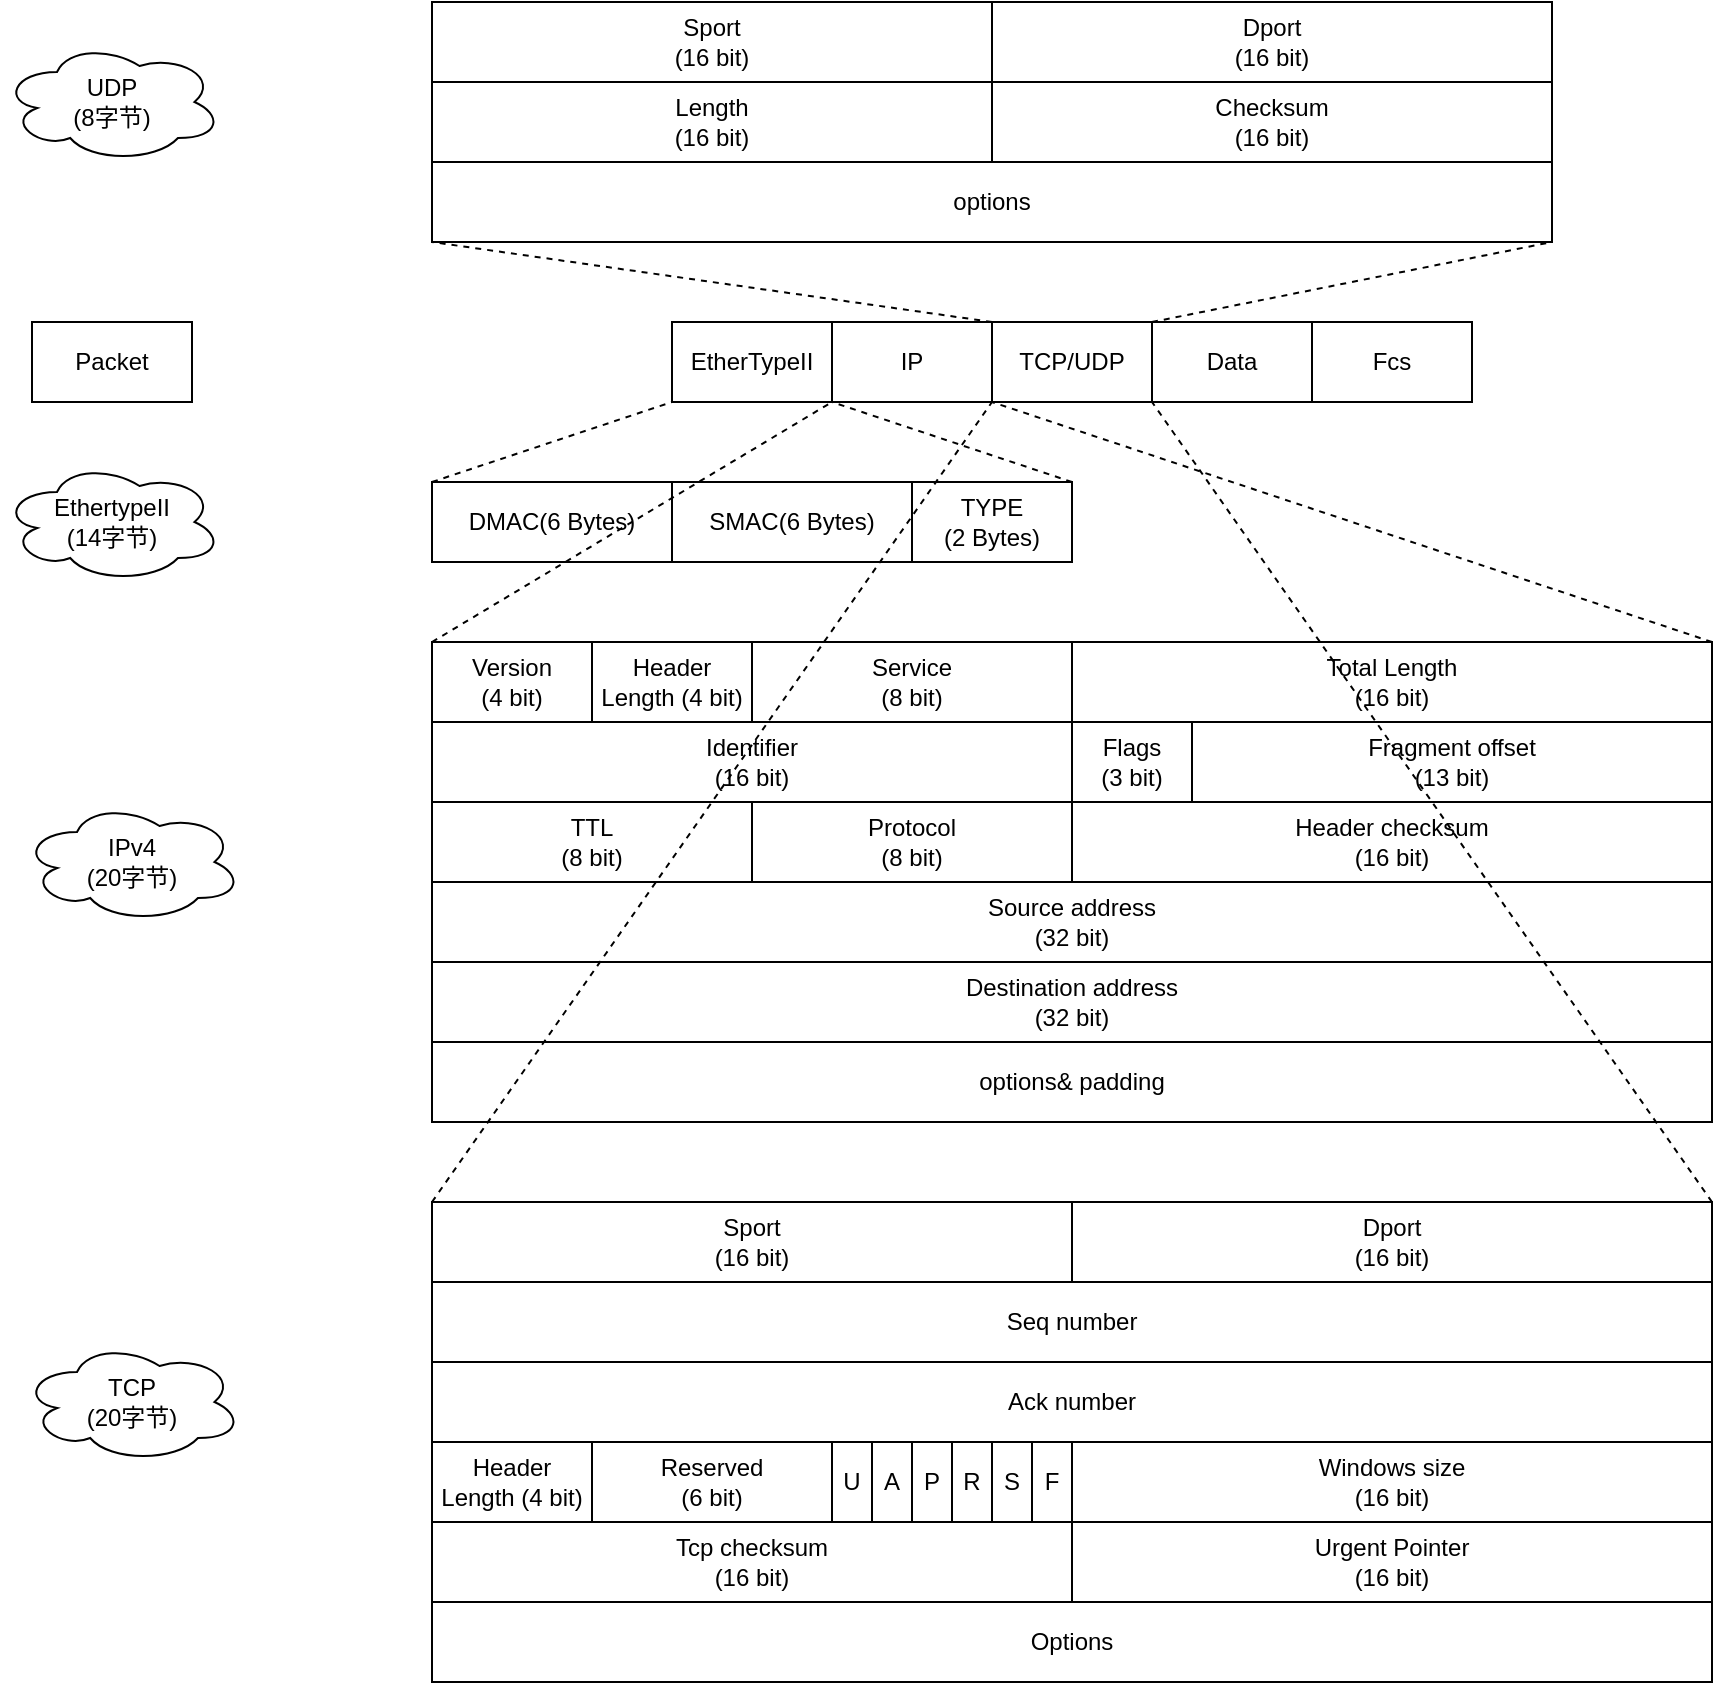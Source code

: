 <mxfile version="14.8.0" type="github">
  <diagram id="he4ku6HNH6bYY_5namSi" name="Page-1">
    <mxGraphModel dx="2449" dy="1949" grid="1" gridSize="10" guides="1" tooltips="1" connect="1" arrows="1" fold="1" page="1" pageScale="1" pageWidth="827" pageHeight="1169" math="0" shadow="0">
      <root>
        <mxCell id="0" />
        <mxCell id="1" parent="0" />
        <mxCell id="I8vq6NphpMXoJyYxVrRD-1" value="DMAC(6 Bytes)" style="rounded=0;whiteSpace=wrap;html=1;" vertex="1" parent="1">
          <mxGeometry x="-240" y="200" width="120" height="40" as="geometry" />
        </mxCell>
        <mxCell id="I8vq6NphpMXoJyYxVrRD-2" value="SMAC(6 Bytes)" style="rounded=0;whiteSpace=wrap;html=1;" vertex="1" parent="1">
          <mxGeometry x="-120" y="200" width="120" height="40" as="geometry" />
        </mxCell>
        <mxCell id="I8vq6NphpMXoJyYxVrRD-5" value="TYPE&lt;br&gt;(2 Bytes)" style="rounded=0;whiteSpace=wrap;html=1;" vertex="1" parent="1">
          <mxGeometry y="200" width="80" height="40" as="geometry" />
        </mxCell>
        <mxCell id="I8vq6NphpMXoJyYxVrRD-7" value="EthertypeII&lt;br&gt;(14字节)" style="ellipse;shape=cloud;whiteSpace=wrap;html=1;" vertex="1" parent="1">
          <mxGeometry x="-455" y="190" width="110" height="60" as="geometry" />
        </mxCell>
        <mxCell id="I8vq6NphpMXoJyYxVrRD-8" value="Packet" style="rounded=0;whiteSpace=wrap;html=1;" vertex="1" parent="1">
          <mxGeometry x="-440" y="120" width="80" height="40" as="geometry" />
        </mxCell>
        <mxCell id="I8vq6NphpMXoJyYxVrRD-9" value="EtherTypeII" style="rounded=0;whiteSpace=wrap;html=1;" vertex="1" parent="1">
          <mxGeometry x="-120" y="120" width="80" height="40" as="geometry" />
        </mxCell>
        <mxCell id="I8vq6NphpMXoJyYxVrRD-10" value="IP" style="rounded=0;whiteSpace=wrap;html=1;" vertex="1" parent="1">
          <mxGeometry x="-40" y="120" width="80" height="40" as="geometry" />
        </mxCell>
        <mxCell id="I8vq6NphpMXoJyYxVrRD-11" value="TCP/UDP" style="rounded=0;whiteSpace=wrap;html=1;" vertex="1" parent="1">
          <mxGeometry x="40" y="120" width="80" height="40" as="geometry" />
        </mxCell>
        <mxCell id="I8vq6NphpMXoJyYxVrRD-12" value="Data" style="rounded=0;whiteSpace=wrap;html=1;" vertex="1" parent="1">
          <mxGeometry x="120" y="120" width="80" height="40" as="geometry" />
        </mxCell>
        <mxCell id="I8vq6NphpMXoJyYxVrRD-13" value="Fcs" style="rounded=0;whiteSpace=wrap;html=1;" vertex="1" parent="1">
          <mxGeometry x="200" y="120" width="80" height="40" as="geometry" />
        </mxCell>
        <mxCell id="I8vq6NphpMXoJyYxVrRD-14" value="" style="endArrow=none;dashed=1;html=1;exitX=0;exitY=0;exitDx=0;exitDy=0;" edge="1" parent="1">
          <mxGeometry width="50" height="50" relative="1" as="geometry">
            <mxPoint x="-240" y="200" as="sourcePoint" />
            <mxPoint x="-120" y="160" as="targetPoint" />
          </mxGeometry>
        </mxCell>
        <mxCell id="I8vq6NphpMXoJyYxVrRD-15" value="" style="endArrow=none;dashed=1;html=1;entryX=0;entryY=1;entryDx=0;entryDy=0;exitX=1;exitY=0;exitDx=0;exitDy=0;" edge="1" parent="1" source="I8vq6NphpMXoJyYxVrRD-5" target="I8vq6NphpMXoJyYxVrRD-10">
          <mxGeometry width="50" height="50" relative="1" as="geometry">
            <mxPoint x="400" y="200" as="sourcePoint" />
            <mxPoint x="450" y="150" as="targetPoint" />
          </mxGeometry>
        </mxCell>
        <mxCell id="I8vq6NphpMXoJyYxVrRD-17" value="Version &lt;br&gt;(4 bit)" style="rounded=0;whiteSpace=wrap;html=1;" vertex="1" parent="1">
          <mxGeometry x="-240" y="280" width="80" height="40" as="geometry" />
        </mxCell>
        <mxCell id="I8vq6NphpMXoJyYxVrRD-18" value="Header Length (4 bit)" style="rounded=0;whiteSpace=wrap;html=1;" vertex="1" parent="1">
          <mxGeometry x="-160" y="280" width="80" height="40" as="geometry" />
        </mxCell>
        <mxCell id="I8vq6NphpMXoJyYxVrRD-19" value="Service &lt;br&gt;(8 bit)" style="rounded=0;whiteSpace=wrap;html=1;" vertex="1" parent="1">
          <mxGeometry x="-80" y="280" width="160" height="40" as="geometry" />
        </mxCell>
        <mxCell id="I8vq6NphpMXoJyYxVrRD-20" value="Total Length&lt;br&gt;(16 bit)" style="rounded=0;whiteSpace=wrap;html=1;" vertex="1" parent="1">
          <mxGeometry x="80" y="280" width="320" height="40" as="geometry" />
        </mxCell>
        <mxCell id="I8vq6NphpMXoJyYxVrRD-21" value="Identifier&lt;br&gt;(16 bit)" style="rounded=0;whiteSpace=wrap;html=1;" vertex="1" parent="1">
          <mxGeometry x="-240" y="320" width="320" height="40" as="geometry" />
        </mxCell>
        <mxCell id="I8vq6NphpMXoJyYxVrRD-22" value="Flags&lt;br&gt;(3 bit)" style="rounded=0;whiteSpace=wrap;html=1;" vertex="1" parent="1">
          <mxGeometry x="80" y="320" width="60" height="40" as="geometry" />
        </mxCell>
        <mxCell id="I8vq6NphpMXoJyYxVrRD-23" value="Fragment offset&lt;br&gt;(13 bit)" style="rounded=0;whiteSpace=wrap;html=1;" vertex="1" parent="1">
          <mxGeometry x="140" y="320" width="260" height="40" as="geometry" />
        </mxCell>
        <mxCell id="I8vq6NphpMXoJyYxVrRD-24" value="Source address&lt;br&gt;(32 bit)" style="rounded=0;whiteSpace=wrap;html=1;" vertex="1" parent="1">
          <mxGeometry x="-240" y="400" width="640" height="40" as="geometry" />
        </mxCell>
        <mxCell id="I8vq6NphpMXoJyYxVrRD-25" value="Destination address&lt;br&gt;(32 bit)" style="rounded=0;whiteSpace=wrap;html=1;" vertex="1" parent="1">
          <mxGeometry x="-240" y="440" width="640" height="40" as="geometry" />
        </mxCell>
        <mxCell id="I8vq6NphpMXoJyYxVrRD-26" value="options&amp;amp; padding" style="rounded=0;whiteSpace=wrap;html=1;" vertex="1" parent="1">
          <mxGeometry x="-240" y="480" width="640" height="40" as="geometry" />
        </mxCell>
        <mxCell id="I8vq6NphpMXoJyYxVrRD-28" value="TTL&lt;br&gt;(8 bit)" style="rounded=0;whiteSpace=wrap;html=1;" vertex="1" parent="1">
          <mxGeometry x="-240" y="360" width="160" height="40" as="geometry" />
        </mxCell>
        <mxCell id="I8vq6NphpMXoJyYxVrRD-29" value="Protocol&lt;br&gt;(8 bit)" style="rounded=0;whiteSpace=wrap;html=1;" vertex="1" parent="1">
          <mxGeometry x="-80" y="360" width="160" height="40" as="geometry" />
        </mxCell>
        <mxCell id="I8vq6NphpMXoJyYxVrRD-30" value="Header checksum&lt;br&gt;(16 bit)" style="rounded=0;whiteSpace=wrap;html=1;" vertex="1" parent="1">
          <mxGeometry x="80" y="360" width="320" height="40" as="geometry" />
        </mxCell>
        <mxCell id="I8vq6NphpMXoJyYxVrRD-31" value="" style="endArrow=none;dashed=1;html=1;exitX=0;exitY=0;exitDx=0;exitDy=0;" edge="1" parent="1" source="I8vq6NphpMXoJyYxVrRD-17">
          <mxGeometry width="50" height="50" relative="1" as="geometry">
            <mxPoint x="-90" y="210" as="sourcePoint" />
            <mxPoint x="-40" y="160" as="targetPoint" />
          </mxGeometry>
        </mxCell>
        <mxCell id="I8vq6NphpMXoJyYxVrRD-32" value="" style="endArrow=none;dashed=1;html=1;entryX=0;entryY=1;entryDx=0;entryDy=0;" edge="1" parent="1" target="I8vq6NphpMXoJyYxVrRD-11">
          <mxGeometry width="50" height="50" relative="1" as="geometry">
            <mxPoint x="400" y="280" as="sourcePoint" />
            <mxPoint x="450" y="230" as="targetPoint" />
          </mxGeometry>
        </mxCell>
        <mxCell id="I8vq6NphpMXoJyYxVrRD-34" value="IPv4&lt;br&gt;(20字节)" style="ellipse;shape=cloud;whiteSpace=wrap;html=1;" vertex="1" parent="1">
          <mxGeometry x="-445" y="360" width="110" height="60" as="geometry" />
        </mxCell>
        <mxCell id="I8vq6NphpMXoJyYxVrRD-35" value="TCP&lt;br&gt;(20字节)" style="ellipse;shape=cloud;whiteSpace=wrap;html=1;" vertex="1" parent="1">
          <mxGeometry x="-445" y="630" width="110" height="60" as="geometry" />
        </mxCell>
        <mxCell id="I8vq6NphpMXoJyYxVrRD-36" value="Sport&lt;br&gt;(16 bit)" style="rounded=0;whiteSpace=wrap;html=1;" vertex="1" parent="1">
          <mxGeometry x="-240" y="560" width="320" height="40" as="geometry" />
        </mxCell>
        <mxCell id="I8vq6NphpMXoJyYxVrRD-37" value="Dport&lt;br&gt;(16 bit)" style="rounded=0;whiteSpace=wrap;html=1;" vertex="1" parent="1">
          <mxGeometry x="80" y="560" width="320" height="40" as="geometry" />
        </mxCell>
        <mxCell id="I8vq6NphpMXoJyYxVrRD-38" value="Seq number" style="rounded=0;whiteSpace=wrap;html=1;" vertex="1" parent="1">
          <mxGeometry x="-240" y="600" width="640" height="40" as="geometry" />
        </mxCell>
        <mxCell id="I8vq6NphpMXoJyYxVrRD-39" value="Ack number" style="rounded=0;whiteSpace=wrap;html=1;" vertex="1" parent="1">
          <mxGeometry x="-240" y="640" width="640" height="40" as="geometry" />
        </mxCell>
        <mxCell id="I8vq6NphpMXoJyYxVrRD-40" value="Header Length (4 bit)" style="rounded=0;whiteSpace=wrap;html=1;" vertex="1" parent="1">
          <mxGeometry x="-240" y="680" width="80" height="40" as="geometry" />
        </mxCell>
        <mxCell id="I8vq6NphpMXoJyYxVrRD-42" value="Reserved&lt;br&gt;(6 bit)" style="rounded=0;whiteSpace=wrap;html=1;" vertex="1" parent="1">
          <mxGeometry x="-160" y="680" width="120" height="40" as="geometry" />
        </mxCell>
        <mxCell id="I8vq6NphpMXoJyYxVrRD-43" value="U" style="rounded=0;whiteSpace=wrap;html=1;" vertex="1" parent="1">
          <mxGeometry x="-40" y="680" width="20" height="40" as="geometry" />
        </mxCell>
        <mxCell id="I8vq6NphpMXoJyYxVrRD-44" value="A" style="rounded=0;whiteSpace=wrap;html=1;" vertex="1" parent="1">
          <mxGeometry x="-20" y="680" width="20" height="40" as="geometry" />
        </mxCell>
        <mxCell id="I8vq6NphpMXoJyYxVrRD-45" value="P" style="rounded=0;whiteSpace=wrap;html=1;" vertex="1" parent="1">
          <mxGeometry y="680" width="20" height="40" as="geometry" />
        </mxCell>
        <mxCell id="I8vq6NphpMXoJyYxVrRD-46" value="R" style="rounded=0;whiteSpace=wrap;html=1;" vertex="1" parent="1">
          <mxGeometry x="20" y="680" width="20" height="40" as="geometry" />
        </mxCell>
        <mxCell id="I8vq6NphpMXoJyYxVrRD-48" value="S" style="rounded=0;whiteSpace=wrap;html=1;" vertex="1" parent="1">
          <mxGeometry x="40" y="680" width="20" height="40" as="geometry" />
        </mxCell>
        <mxCell id="I8vq6NphpMXoJyYxVrRD-49" value="F" style="rounded=0;whiteSpace=wrap;html=1;" vertex="1" parent="1">
          <mxGeometry x="60" y="680" width="20" height="40" as="geometry" />
        </mxCell>
        <mxCell id="I8vq6NphpMXoJyYxVrRD-50" value="Windows size&lt;br&gt;(16 bit)" style="rounded=0;whiteSpace=wrap;html=1;" vertex="1" parent="1">
          <mxGeometry x="80" y="680" width="320" height="40" as="geometry" />
        </mxCell>
        <mxCell id="I8vq6NphpMXoJyYxVrRD-51" value="Tcp checksum&lt;br&gt;(16 bit)" style="rounded=0;whiteSpace=wrap;html=1;" vertex="1" parent="1">
          <mxGeometry x="-240" y="720" width="320" height="40" as="geometry" />
        </mxCell>
        <mxCell id="I8vq6NphpMXoJyYxVrRD-52" value="Urgent Pointer&lt;br&gt;(16 bit)" style="rounded=0;whiteSpace=wrap;html=1;" vertex="1" parent="1">
          <mxGeometry x="80" y="720" width="320" height="40" as="geometry" />
        </mxCell>
        <mxCell id="I8vq6NphpMXoJyYxVrRD-53" value="Options" style="rounded=0;whiteSpace=wrap;html=1;" vertex="1" parent="1">
          <mxGeometry x="-240" y="760" width="640" height="40" as="geometry" />
        </mxCell>
        <mxCell id="I8vq6NphpMXoJyYxVrRD-54" value="" style="endArrow=none;dashed=1;html=1;entryX=1;entryY=1;entryDx=0;entryDy=0;" edge="1" parent="1" target="I8vq6NphpMXoJyYxVrRD-10">
          <mxGeometry width="50" height="50" relative="1" as="geometry">
            <mxPoint x="-240" y="560" as="sourcePoint" />
            <mxPoint x="-190" y="510" as="targetPoint" />
          </mxGeometry>
        </mxCell>
        <mxCell id="I8vq6NphpMXoJyYxVrRD-55" value="" style="endArrow=none;dashed=1;html=1;entryX=0;entryY=1;entryDx=0;entryDy=0;" edge="1" parent="1" target="I8vq6NphpMXoJyYxVrRD-12">
          <mxGeometry width="50" height="50" relative="1" as="geometry">
            <mxPoint x="400" y="560" as="sourcePoint" />
            <mxPoint x="450" y="510" as="targetPoint" />
          </mxGeometry>
        </mxCell>
        <mxCell id="I8vq6NphpMXoJyYxVrRD-56" value="Sport&lt;br&gt;(16 bit)" style="rounded=0;whiteSpace=wrap;html=1;" vertex="1" parent="1">
          <mxGeometry x="-240" y="-40" width="280" height="40" as="geometry" />
        </mxCell>
        <mxCell id="I8vq6NphpMXoJyYxVrRD-57" value="Dport&lt;br&gt;(16 bit)" style="rounded=0;whiteSpace=wrap;html=1;" vertex="1" parent="1">
          <mxGeometry x="40" y="-40" width="280" height="40" as="geometry" />
        </mxCell>
        <mxCell id="I8vq6NphpMXoJyYxVrRD-58" value="Length&lt;br&gt;(16 bit)" style="rounded=0;whiteSpace=wrap;html=1;" vertex="1" parent="1">
          <mxGeometry x="-240" width="280" height="40" as="geometry" />
        </mxCell>
        <mxCell id="I8vq6NphpMXoJyYxVrRD-59" value="Checksum&lt;br&gt;(16 bit)" style="rounded=0;whiteSpace=wrap;html=1;" vertex="1" parent="1">
          <mxGeometry x="40" width="280" height="40" as="geometry" />
        </mxCell>
        <mxCell id="I8vq6NphpMXoJyYxVrRD-60" value="options" style="rounded=0;whiteSpace=wrap;html=1;" vertex="1" parent="1">
          <mxGeometry x="-240" y="40" width="560" height="40" as="geometry" />
        </mxCell>
        <mxCell id="I8vq6NphpMXoJyYxVrRD-61" value="" style="endArrow=none;dashed=1;html=1;entryX=0;entryY=1;entryDx=0;entryDy=0;exitX=0;exitY=0;exitDx=0;exitDy=0;" edge="1" parent="1" source="I8vq6NphpMXoJyYxVrRD-11" target="I8vq6NphpMXoJyYxVrRD-60">
          <mxGeometry width="50" height="50" relative="1" as="geometry">
            <mxPoint x="70" y="130" as="sourcePoint" />
            <mxPoint x="120" y="80" as="targetPoint" />
          </mxGeometry>
        </mxCell>
        <mxCell id="I8vq6NphpMXoJyYxVrRD-62" value="" style="endArrow=none;dashed=1;html=1;entryX=1;entryY=1;entryDx=0;entryDy=0;entryPerimeter=0;" edge="1" parent="1" target="I8vq6NphpMXoJyYxVrRD-60">
          <mxGeometry width="50" height="50" relative="1" as="geometry">
            <mxPoint x="120" y="120" as="sourcePoint" />
            <mxPoint x="330" y="83" as="targetPoint" />
          </mxGeometry>
        </mxCell>
        <mxCell id="I8vq6NphpMXoJyYxVrRD-63" value="UDP&lt;br&gt;(8字节)" style="ellipse;shape=cloud;whiteSpace=wrap;html=1;" vertex="1" parent="1">
          <mxGeometry x="-455" y="-20" width="110" height="60" as="geometry" />
        </mxCell>
      </root>
    </mxGraphModel>
  </diagram>
</mxfile>
